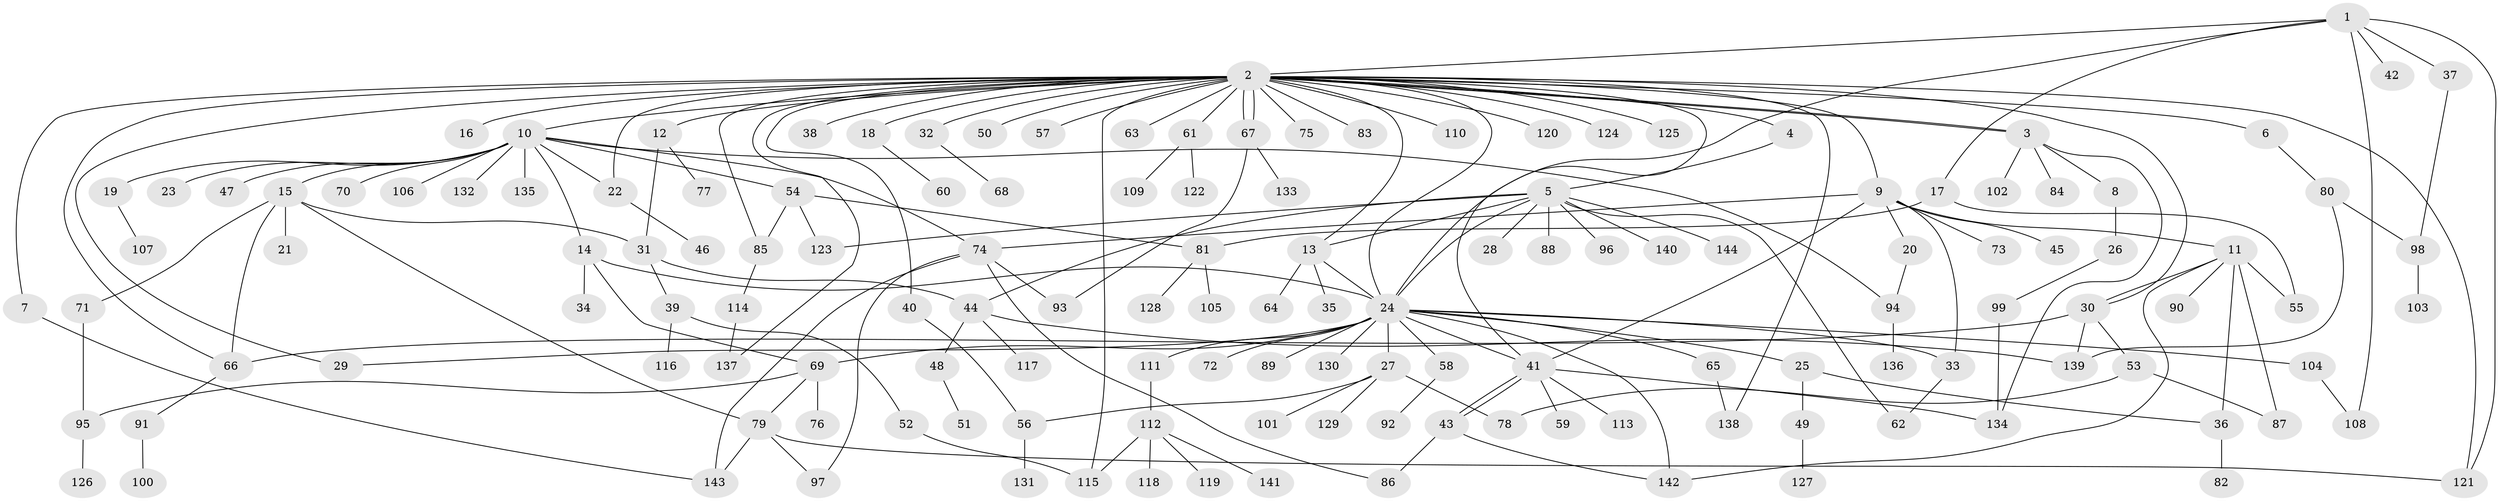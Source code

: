 // Generated by graph-tools (version 1.1) at 2025/11/02/27/25 16:11:15]
// undirected, 144 vertices, 194 edges
graph export_dot {
graph [start="1"]
  node [color=gray90,style=filled];
  1;
  2;
  3;
  4;
  5;
  6;
  7;
  8;
  9;
  10;
  11;
  12;
  13;
  14;
  15;
  16;
  17;
  18;
  19;
  20;
  21;
  22;
  23;
  24;
  25;
  26;
  27;
  28;
  29;
  30;
  31;
  32;
  33;
  34;
  35;
  36;
  37;
  38;
  39;
  40;
  41;
  42;
  43;
  44;
  45;
  46;
  47;
  48;
  49;
  50;
  51;
  52;
  53;
  54;
  55;
  56;
  57;
  58;
  59;
  60;
  61;
  62;
  63;
  64;
  65;
  66;
  67;
  68;
  69;
  70;
  71;
  72;
  73;
  74;
  75;
  76;
  77;
  78;
  79;
  80;
  81;
  82;
  83;
  84;
  85;
  86;
  87;
  88;
  89;
  90;
  91;
  92;
  93;
  94;
  95;
  96;
  97;
  98;
  99;
  100;
  101;
  102;
  103;
  104;
  105;
  106;
  107;
  108;
  109;
  110;
  111;
  112;
  113;
  114;
  115;
  116;
  117;
  118;
  119;
  120;
  121;
  122;
  123;
  124;
  125;
  126;
  127;
  128;
  129;
  130;
  131;
  132;
  133;
  134;
  135;
  136;
  137;
  138;
  139;
  140;
  141;
  142;
  143;
  144;
  1 -- 2;
  1 -- 17;
  1 -- 24;
  1 -- 37;
  1 -- 42;
  1 -- 108;
  1 -- 121;
  2 -- 3;
  2 -- 3;
  2 -- 4;
  2 -- 6;
  2 -- 7;
  2 -- 9;
  2 -- 10;
  2 -- 12;
  2 -- 13;
  2 -- 16;
  2 -- 18;
  2 -- 22;
  2 -- 24;
  2 -- 29;
  2 -- 30;
  2 -- 32;
  2 -- 38;
  2 -- 40;
  2 -- 41;
  2 -- 50;
  2 -- 57;
  2 -- 61;
  2 -- 63;
  2 -- 66;
  2 -- 67;
  2 -- 67;
  2 -- 75;
  2 -- 83;
  2 -- 85;
  2 -- 110;
  2 -- 115;
  2 -- 120;
  2 -- 121;
  2 -- 124;
  2 -- 125;
  2 -- 137;
  2 -- 138;
  3 -- 8;
  3 -- 84;
  3 -- 102;
  3 -- 134;
  4 -- 5;
  5 -- 13;
  5 -- 24;
  5 -- 28;
  5 -- 44;
  5 -- 62;
  5 -- 88;
  5 -- 96;
  5 -- 123;
  5 -- 140;
  5 -- 144;
  6 -- 80;
  7 -- 143;
  8 -- 26;
  9 -- 11;
  9 -- 20;
  9 -- 33;
  9 -- 41;
  9 -- 45;
  9 -- 73;
  9 -- 74;
  10 -- 14;
  10 -- 15;
  10 -- 19;
  10 -- 22;
  10 -- 23;
  10 -- 47;
  10 -- 54;
  10 -- 70;
  10 -- 74;
  10 -- 94;
  10 -- 106;
  10 -- 132;
  10 -- 135;
  11 -- 30;
  11 -- 36;
  11 -- 55;
  11 -- 87;
  11 -- 90;
  11 -- 142;
  12 -- 31;
  12 -- 77;
  13 -- 24;
  13 -- 35;
  13 -- 64;
  14 -- 24;
  14 -- 34;
  14 -- 69;
  15 -- 21;
  15 -- 31;
  15 -- 66;
  15 -- 71;
  15 -- 79;
  17 -- 55;
  17 -- 81;
  18 -- 60;
  19 -- 107;
  20 -- 94;
  22 -- 46;
  24 -- 25;
  24 -- 27;
  24 -- 29;
  24 -- 33;
  24 -- 41;
  24 -- 58;
  24 -- 65;
  24 -- 69;
  24 -- 72;
  24 -- 89;
  24 -- 104;
  24 -- 111;
  24 -- 130;
  24 -- 142;
  25 -- 36;
  25 -- 49;
  26 -- 99;
  27 -- 56;
  27 -- 78;
  27 -- 101;
  27 -- 129;
  30 -- 53;
  30 -- 66;
  30 -- 139;
  31 -- 39;
  31 -- 44;
  32 -- 68;
  33 -- 62;
  36 -- 82;
  37 -- 98;
  39 -- 52;
  39 -- 116;
  40 -- 56;
  41 -- 43;
  41 -- 43;
  41 -- 59;
  41 -- 113;
  41 -- 134;
  43 -- 86;
  43 -- 142;
  44 -- 48;
  44 -- 117;
  44 -- 139;
  48 -- 51;
  49 -- 127;
  52 -- 115;
  53 -- 78;
  53 -- 87;
  54 -- 81;
  54 -- 85;
  54 -- 123;
  56 -- 131;
  58 -- 92;
  61 -- 109;
  61 -- 122;
  65 -- 138;
  66 -- 91;
  67 -- 93;
  67 -- 133;
  69 -- 76;
  69 -- 79;
  69 -- 95;
  71 -- 95;
  74 -- 86;
  74 -- 93;
  74 -- 97;
  74 -- 143;
  79 -- 97;
  79 -- 121;
  79 -- 143;
  80 -- 98;
  80 -- 139;
  81 -- 105;
  81 -- 128;
  85 -- 114;
  91 -- 100;
  94 -- 136;
  95 -- 126;
  98 -- 103;
  99 -- 134;
  104 -- 108;
  111 -- 112;
  112 -- 115;
  112 -- 118;
  112 -- 119;
  112 -- 141;
  114 -- 137;
}
